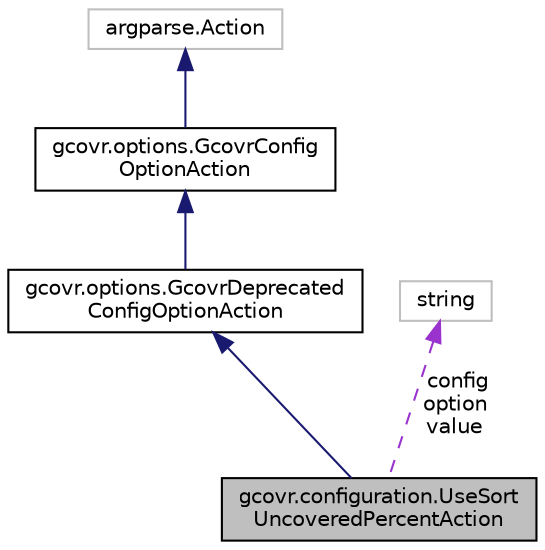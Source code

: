 digraph "gcovr.configuration.UseSortUncoveredPercentAction"
{
 // LATEX_PDF_SIZE
  edge [fontname="Helvetica",fontsize="10",labelfontname="Helvetica",labelfontsize="10"];
  node [fontname="Helvetica",fontsize="10",shape=record];
  Node1 [label="gcovr.configuration.UseSort\lUncoveredPercentAction",height=0.2,width=0.4,color="black", fillcolor="grey75", style="filled", fontcolor="black",tooltip=" "];
  Node2 -> Node1 [dir="back",color="midnightblue",fontsize="10",style="solid",fontname="Helvetica"];
  Node2 [label="gcovr.options.GcovrDeprecated\lConfigOptionAction",height=0.2,width=0.4,color="black", fillcolor="white", style="filled",URL="$classgcovr_1_1options_1_1GcovrDeprecatedConfigOptionAction.html",tooltip=" "];
  Node3 -> Node2 [dir="back",color="midnightblue",fontsize="10",style="solid",fontname="Helvetica"];
  Node3 [label="gcovr.options.GcovrConfig\lOptionAction",height=0.2,width=0.4,color="black", fillcolor="white", style="filled",URL="$classgcovr_1_1options_1_1GcovrConfigOptionAction.html",tooltip=" "];
  Node4 -> Node3 [dir="back",color="midnightblue",fontsize="10",style="solid",fontname="Helvetica"];
  Node4 [label="argparse.Action",height=0.2,width=0.4,color="grey75", fillcolor="white", style="filled",tooltip=" "];
  Node5 -> Node1 [dir="back",color="darkorchid3",fontsize="10",style="dashed",label=" config\noption\nvalue" ,fontname="Helvetica"];
  Node5 [label="string",height=0.2,width=0.4,color="grey75", fillcolor="white", style="filled",tooltip=" "];
}

